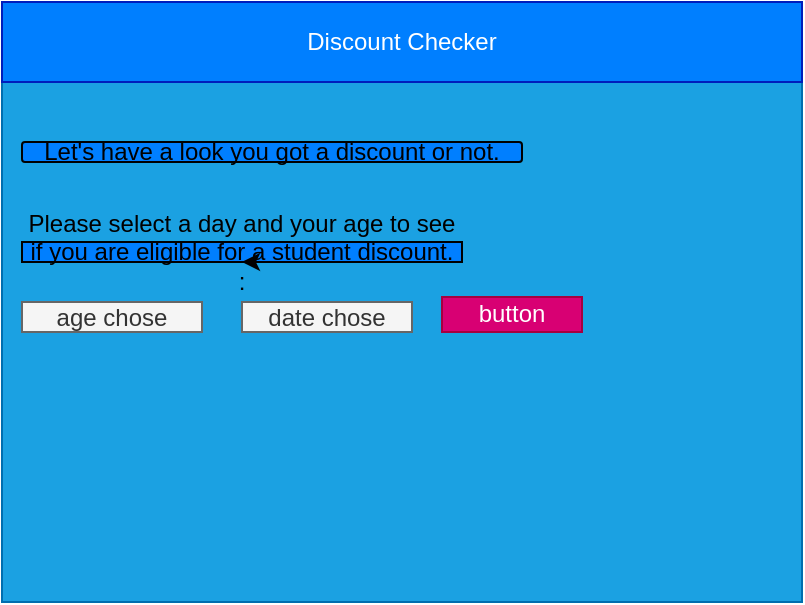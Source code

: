 <mxfile>
    <diagram id="pIaEtrtLPv3HG8r1JEND" name="Page-1">
        <mxGraphModel dx="1113" dy="781" grid="1" gridSize="10" guides="1" tooltips="1" connect="1" arrows="1" fold="1" page="1" pageScale="1" pageWidth="850" pageHeight="1100" math="0" shadow="0">
            <root>
                <mxCell id="0"/>
                <mxCell id="1" parent="0"/>
                <mxCell id="2" value="" style="rounded=0;whiteSpace=wrap;html=1;fillColor=#1ba1e2;fontColor=#ffffff;strokeColor=#006EAF;" parent="1" vertex="1">
                    <mxGeometry x="80" y="80" width="400" height="300" as="geometry"/>
                </mxCell>
                <mxCell id="3" value="Discount Checker" style="rounded=0;whiteSpace=wrap;html=1;fillColor=#007FFF;fontColor=#ffffff;strokeColor=#001DBC;" parent="1" vertex="1">
                    <mxGeometry x="80" y="80" width="400" height="40" as="geometry"/>
                </mxCell>
                <mxCell id="8" value="Please select a day and your age to see if you are eligible for a student discount. :" style="rounded=0;whiteSpace=wrap;html=1;fillColor=#007FFF;" parent="1" vertex="1">
                    <mxGeometry x="90" y="200" width="220" height="10" as="geometry"/>
                </mxCell>
                <mxCell id="12" value="&lt;font color=&quot;#000000&quot;&gt;Let's have a look you got a discount or not.&lt;/font&gt;" style="rounded=1;whiteSpace=wrap;html=1;fillColor=#007FFF;" parent="1" vertex="1">
                    <mxGeometry x="90" y="150" width="250" height="10" as="geometry"/>
                </mxCell>
                <mxCell id="13" style="edgeStyle=none;html=1;exitX=0.75;exitY=1;exitDx=0;exitDy=0;entryX=0.5;entryY=1;entryDx=0;entryDy=0;" edge="1" parent="1" source="8" target="8">
                    <mxGeometry relative="1" as="geometry"/>
                </mxCell>
                <mxCell id="14" value="button" style="rounded=0;whiteSpace=wrap;html=1;fontColor=#ffffff;labelBackgroundColor=none;labelBorderColor=none;fillColor=#d80073;strokeColor=#A50040;" vertex="1" parent="1">
                    <mxGeometry x="300" y="227.5" width="70" height="17.5" as="geometry"/>
                </mxCell>
                <mxCell id="15" value="age chose" style="rounded=0;whiteSpace=wrap;html=1;labelBackgroundColor=none;labelBorderColor=none;fontColor=#333333;fillColor=#f5f5f5;strokeColor=#666666;" vertex="1" parent="1">
                    <mxGeometry x="90" y="230" width="90" height="15" as="geometry"/>
                </mxCell>
                <mxCell id="16" value="date chose" style="rounded=0;whiteSpace=wrap;html=1;labelBackgroundColor=none;labelBorderColor=none;fontColor=#333333;fillColor=#f5f5f5;strokeColor=#666666;" vertex="1" parent="1">
                    <mxGeometry x="200" y="230" width="85" height="15" as="geometry"/>
                </mxCell>
            </root>
        </mxGraphModel>
    </diagram>
</mxfile>